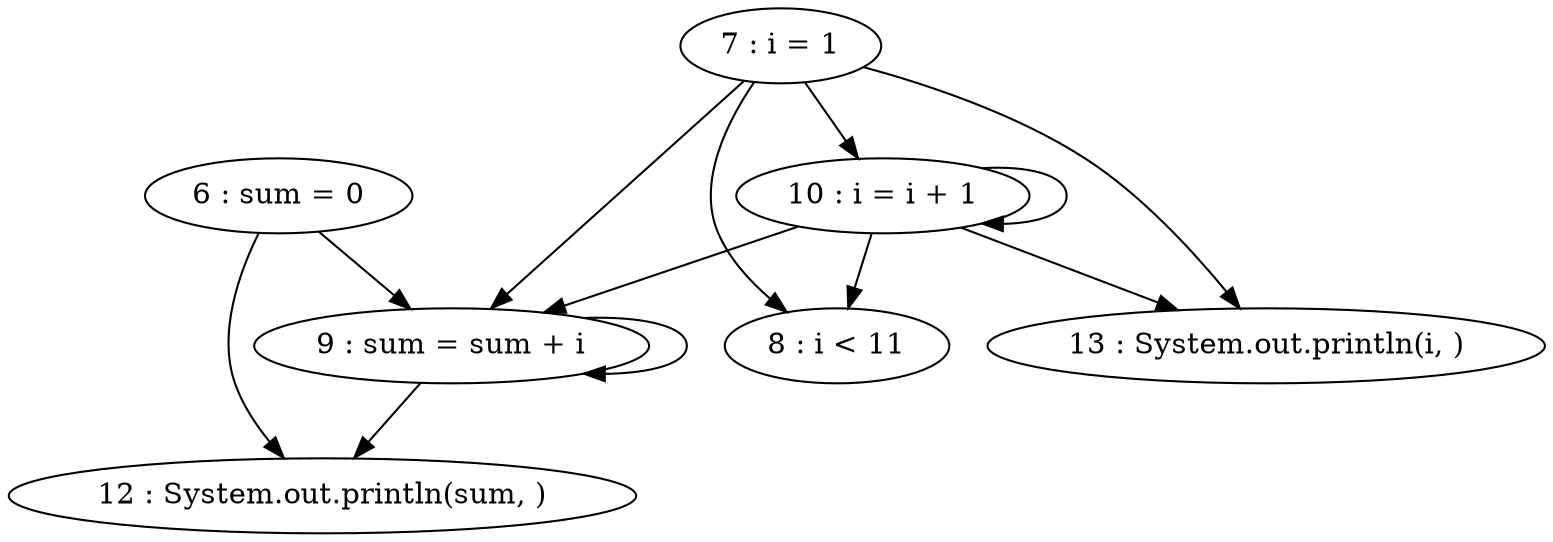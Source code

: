 digraph G {
"6 : sum = 0"
"6 : sum = 0" -> "9 : sum = sum + i"
"6 : sum = 0" -> "12 : System.out.println(sum, )"
"7 : i = 1"
"7 : i = 1" -> "9 : sum = sum + i"
"7 : i = 1" -> "13 : System.out.println(i, )"
"7 : i = 1" -> "8 : i < 11"
"7 : i = 1" -> "10 : i = i + 1"
"8 : i < 11"
"9 : sum = sum + i"
"9 : sum = sum + i" -> "9 : sum = sum + i"
"9 : sum = sum + i" -> "12 : System.out.println(sum, )"
"10 : i = i + 1"
"10 : i = i + 1" -> "9 : sum = sum + i"
"10 : i = i + 1" -> "13 : System.out.println(i, )"
"10 : i = i + 1" -> "8 : i < 11"
"10 : i = i + 1" -> "10 : i = i + 1"
"8 : i < 11"
"12 : System.out.println(sum, )"
"13 : System.out.println(i, )"
}